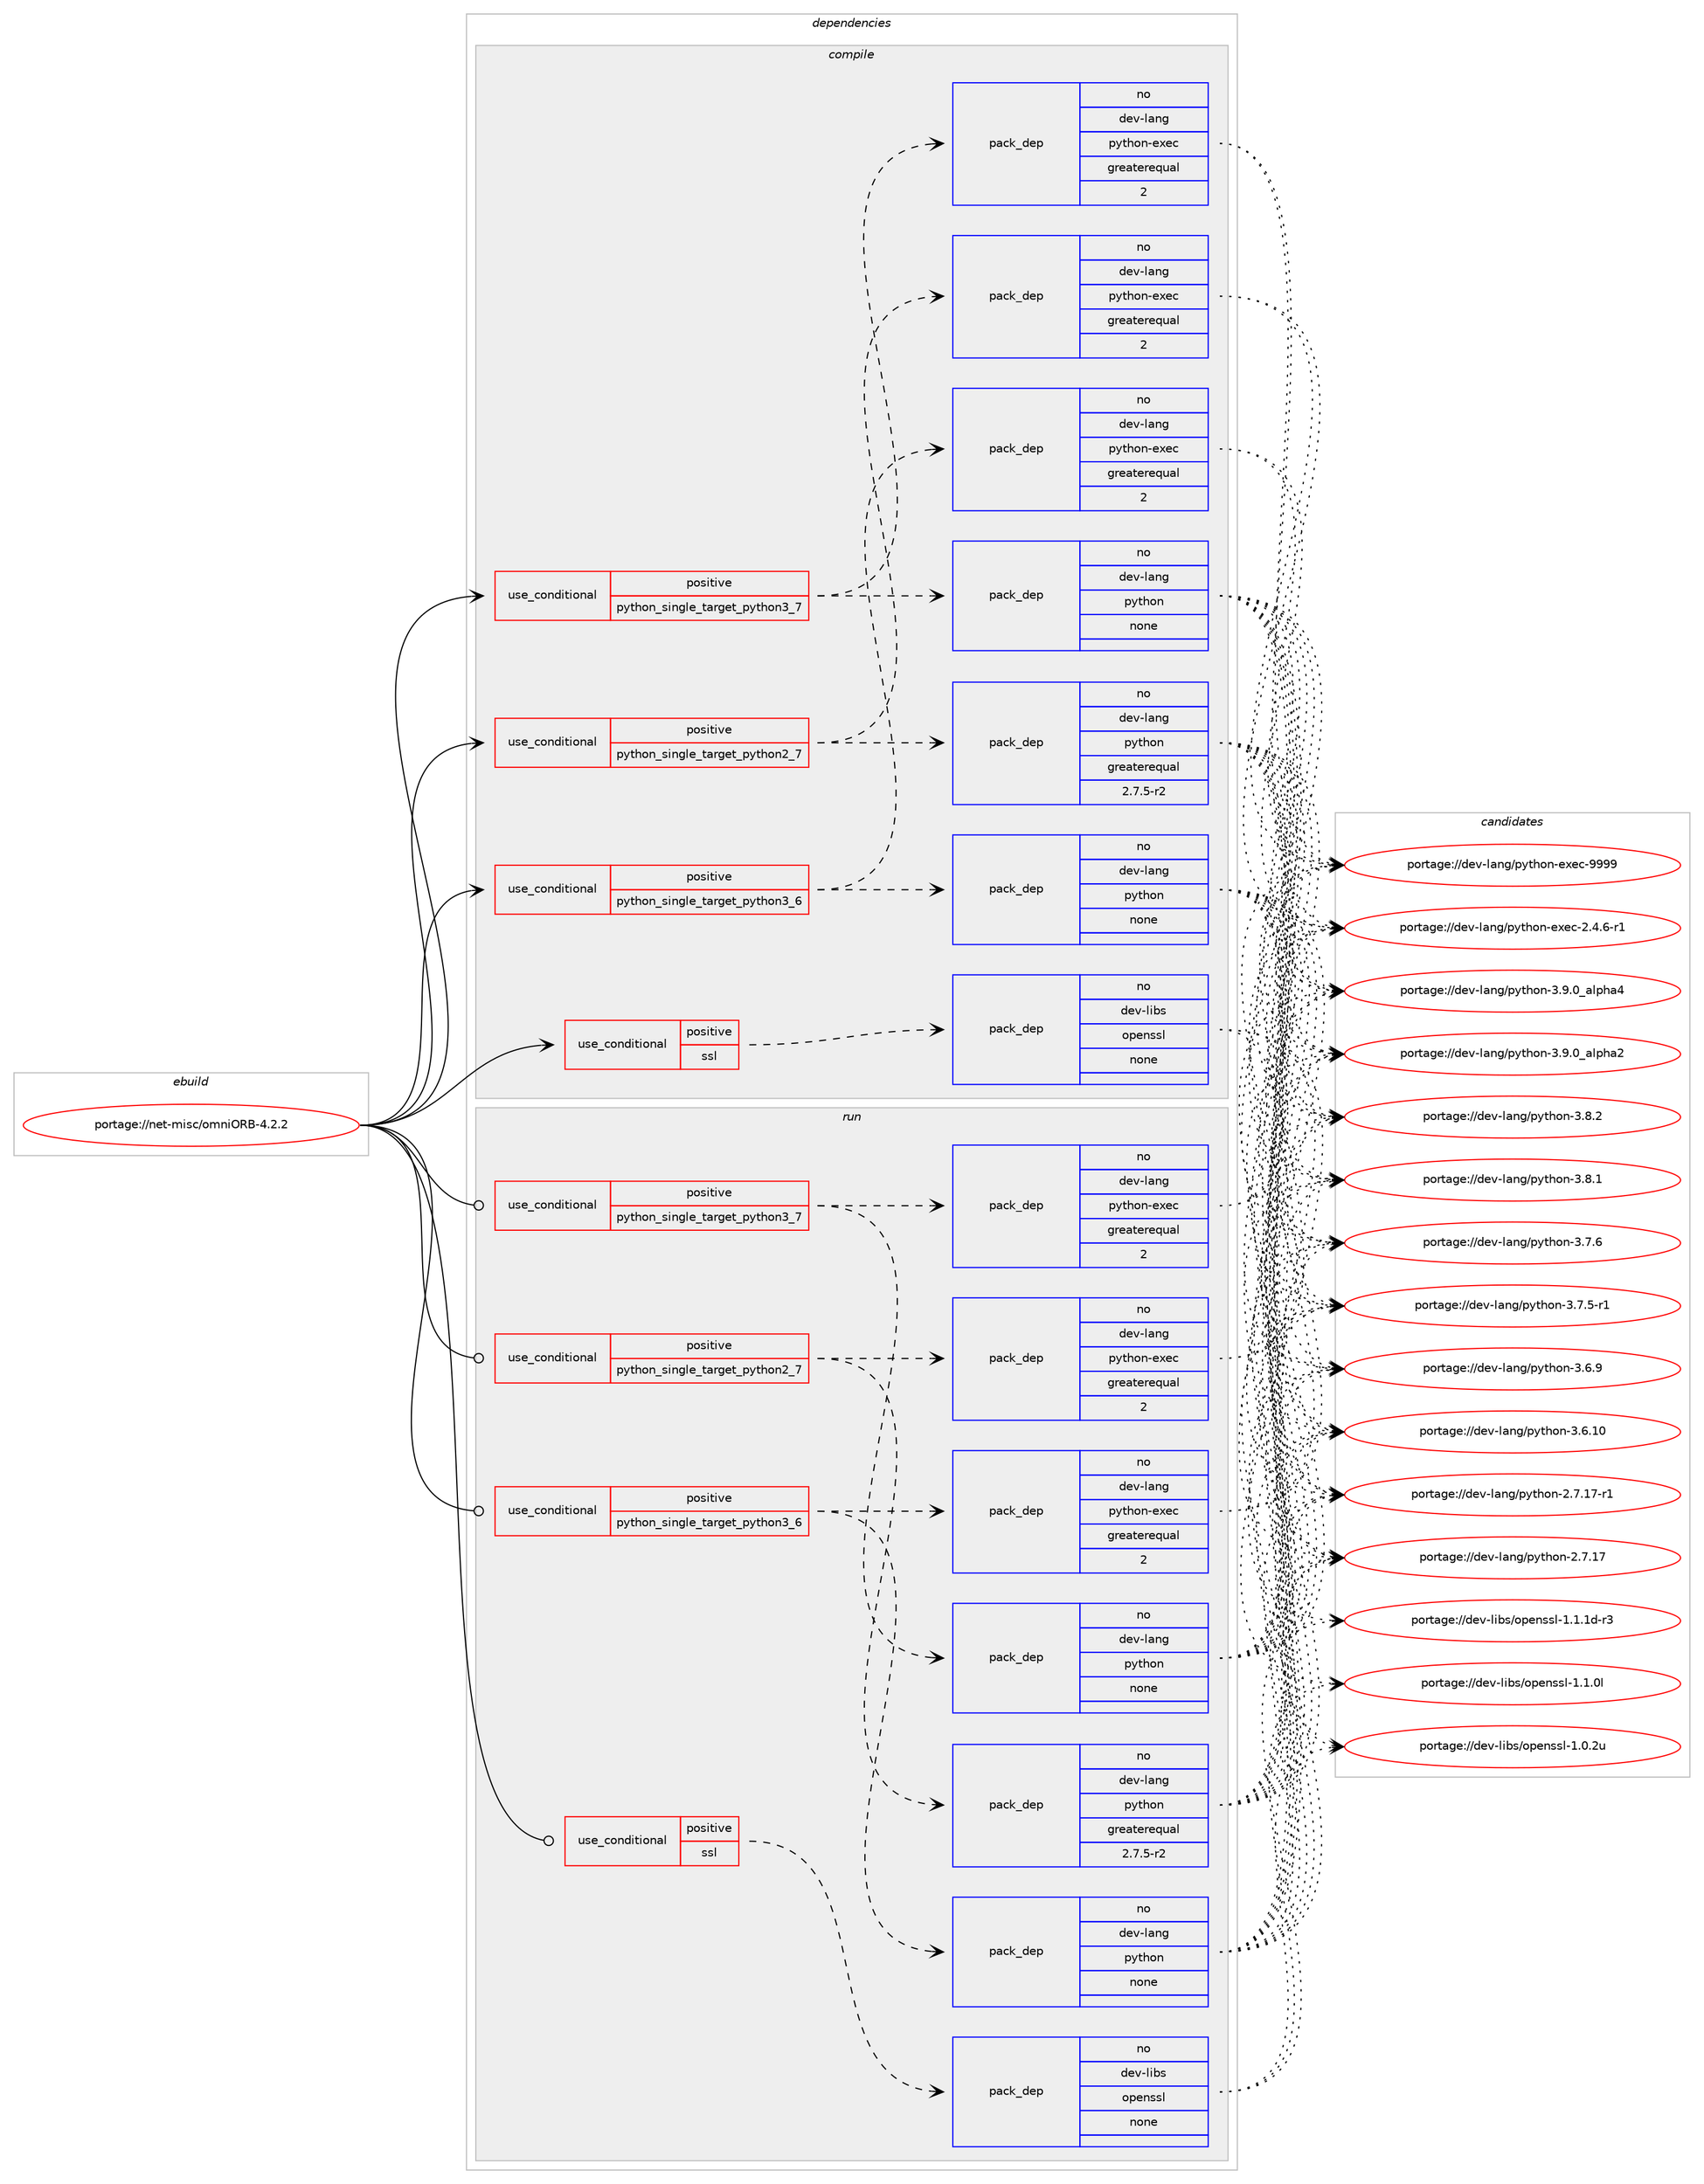 digraph prolog {

# *************
# Graph options
# *************

newrank=true;
concentrate=true;
compound=true;
graph [rankdir=LR,fontname=Helvetica,fontsize=10,ranksep=1.5];#, ranksep=2.5, nodesep=0.2];
edge  [arrowhead=vee];
node  [fontname=Helvetica,fontsize=10];

# **********
# The ebuild
# **********

subgraph cluster_leftcol {
color=gray;
rank=same;
label=<<i>ebuild</i>>;
id [label="portage://net-misc/omniORB-4.2.2", color=red, width=4, href="../net-misc/omniORB-4.2.2.svg"];
}

# ****************
# The dependencies
# ****************

subgraph cluster_midcol {
color=gray;
label=<<i>dependencies</i>>;
subgraph cluster_compile {
fillcolor="#eeeeee";
style=filled;
label=<<i>compile</i>>;
subgraph cond14579 {
dependency72504 [label=<<TABLE BORDER="0" CELLBORDER="1" CELLSPACING="0" CELLPADDING="4"><TR><TD ROWSPAN="3" CELLPADDING="10">use_conditional</TD></TR><TR><TD>positive</TD></TR><TR><TD>python_single_target_python2_7</TD></TR></TABLE>>, shape=none, color=red];
subgraph pack56494 {
dependency72505 [label=<<TABLE BORDER="0" CELLBORDER="1" CELLSPACING="0" CELLPADDING="4" WIDTH="220"><TR><TD ROWSPAN="6" CELLPADDING="30">pack_dep</TD></TR><TR><TD WIDTH="110">no</TD></TR><TR><TD>dev-lang</TD></TR><TR><TD>python</TD></TR><TR><TD>greaterequal</TD></TR><TR><TD>2.7.5-r2</TD></TR></TABLE>>, shape=none, color=blue];
}
dependency72504:e -> dependency72505:w [weight=20,style="dashed",arrowhead="vee"];
subgraph pack56495 {
dependency72506 [label=<<TABLE BORDER="0" CELLBORDER="1" CELLSPACING="0" CELLPADDING="4" WIDTH="220"><TR><TD ROWSPAN="6" CELLPADDING="30">pack_dep</TD></TR><TR><TD WIDTH="110">no</TD></TR><TR><TD>dev-lang</TD></TR><TR><TD>python-exec</TD></TR><TR><TD>greaterequal</TD></TR><TR><TD>2</TD></TR></TABLE>>, shape=none, color=blue];
}
dependency72504:e -> dependency72506:w [weight=20,style="dashed",arrowhead="vee"];
}
id:e -> dependency72504:w [weight=20,style="solid",arrowhead="vee"];
subgraph cond14580 {
dependency72507 [label=<<TABLE BORDER="0" CELLBORDER="1" CELLSPACING="0" CELLPADDING="4"><TR><TD ROWSPAN="3" CELLPADDING="10">use_conditional</TD></TR><TR><TD>positive</TD></TR><TR><TD>python_single_target_python3_6</TD></TR></TABLE>>, shape=none, color=red];
subgraph pack56496 {
dependency72508 [label=<<TABLE BORDER="0" CELLBORDER="1" CELLSPACING="0" CELLPADDING="4" WIDTH="220"><TR><TD ROWSPAN="6" CELLPADDING="30">pack_dep</TD></TR><TR><TD WIDTH="110">no</TD></TR><TR><TD>dev-lang</TD></TR><TR><TD>python</TD></TR><TR><TD>none</TD></TR><TR><TD></TD></TR></TABLE>>, shape=none, color=blue];
}
dependency72507:e -> dependency72508:w [weight=20,style="dashed",arrowhead="vee"];
subgraph pack56497 {
dependency72509 [label=<<TABLE BORDER="0" CELLBORDER="1" CELLSPACING="0" CELLPADDING="4" WIDTH="220"><TR><TD ROWSPAN="6" CELLPADDING="30">pack_dep</TD></TR><TR><TD WIDTH="110">no</TD></TR><TR><TD>dev-lang</TD></TR><TR><TD>python-exec</TD></TR><TR><TD>greaterequal</TD></TR><TR><TD>2</TD></TR></TABLE>>, shape=none, color=blue];
}
dependency72507:e -> dependency72509:w [weight=20,style="dashed",arrowhead="vee"];
}
id:e -> dependency72507:w [weight=20,style="solid",arrowhead="vee"];
subgraph cond14581 {
dependency72510 [label=<<TABLE BORDER="0" CELLBORDER="1" CELLSPACING="0" CELLPADDING="4"><TR><TD ROWSPAN="3" CELLPADDING="10">use_conditional</TD></TR><TR><TD>positive</TD></TR><TR><TD>python_single_target_python3_7</TD></TR></TABLE>>, shape=none, color=red];
subgraph pack56498 {
dependency72511 [label=<<TABLE BORDER="0" CELLBORDER="1" CELLSPACING="0" CELLPADDING="4" WIDTH="220"><TR><TD ROWSPAN="6" CELLPADDING="30">pack_dep</TD></TR><TR><TD WIDTH="110">no</TD></TR><TR><TD>dev-lang</TD></TR><TR><TD>python</TD></TR><TR><TD>none</TD></TR><TR><TD></TD></TR></TABLE>>, shape=none, color=blue];
}
dependency72510:e -> dependency72511:w [weight=20,style="dashed",arrowhead="vee"];
subgraph pack56499 {
dependency72512 [label=<<TABLE BORDER="0" CELLBORDER="1" CELLSPACING="0" CELLPADDING="4" WIDTH="220"><TR><TD ROWSPAN="6" CELLPADDING="30">pack_dep</TD></TR><TR><TD WIDTH="110">no</TD></TR><TR><TD>dev-lang</TD></TR><TR><TD>python-exec</TD></TR><TR><TD>greaterequal</TD></TR><TR><TD>2</TD></TR></TABLE>>, shape=none, color=blue];
}
dependency72510:e -> dependency72512:w [weight=20,style="dashed",arrowhead="vee"];
}
id:e -> dependency72510:w [weight=20,style="solid",arrowhead="vee"];
subgraph cond14582 {
dependency72513 [label=<<TABLE BORDER="0" CELLBORDER="1" CELLSPACING="0" CELLPADDING="4"><TR><TD ROWSPAN="3" CELLPADDING="10">use_conditional</TD></TR><TR><TD>positive</TD></TR><TR><TD>ssl</TD></TR></TABLE>>, shape=none, color=red];
subgraph pack56500 {
dependency72514 [label=<<TABLE BORDER="0" CELLBORDER="1" CELLSPACING="0" CELLPADDING="4" WIDTH="220"><TR><TD ROWSPAN="6" CELLPADDING="30">pack_dep</TD></TR><TR><TD WIDTH="110">no</TD></TR><TR><TD>dev-libs</TD></TR><TR><TD>openssl</TD></TR><TR><TD>none</TD></TR><TR><TD></TD></TR></TABLE>>, shape=none, color=blue];
}
dependency72513:e -> dependency72514:w [weight=20,style="dashed",arrowhead="vee"];
}
id:e -> dependency72513:w [weight=20,style="solid",arrowhead="vee"];
}
subgraph cluster_compileandrun {
fillcolor="#eeeeee";
style=filled;
label=<<i>compile and run</i>>;
}
subgraph cluster_run {
fillcolor="#eeeeee";
style=filled;
label=<<i>run</i>>;
subgraph cond14583 {
dependency72515 [label=<<TABLE BORDER="0" CELLBORDER="1" CELLSPACING="0" CELLPADDING="4"><TR><TD ROWSPAN="3" CELLPADDING="10">use_conditional</TD></TR><TR><TD>positive</TD></TR><TR><TD>python_single_target_python2_7</TD></TR></TABLE>>, shape=none, color=red];
subgraph pack56501 {
dependency72516 [label=<<TABLE BORDER="0" CELLBORDER="1" CELLSPACING="0" CELLPADDING="4" WIDTH="220"><TR><TD ROWSPAN="6" CELLPADDING="30">pack_dep</TD></TR><TR><TD WIDTH="110">no</TD></TR><TR><TD>dev-lang</TD></TR><TR><TD>python</TD></TR><TR><TD>greaterequal</TD></TR><TR><TD>2.7.5-r2</TD></TR></TABLE>>, shape=none, color=blue];
}
dependency72515:e -> dependency72516:w [weight=20,style="dashed",arrowhead="vee"];
subgraph pack56502 {
dependency72517 [label=<<TABLE BORDER="0" CELLBORDER="1" CELLSPACING="0" CELLPADDING="4" WIDTH="220"><TR><TD ROWSPAN="6" CELLPADDING="30">pack_dep</TD></TR><TR><TD WIDTH="110">no</TD></TR><TR><TD>dev-lang</TD></TR><TR><TD>python-exec</TD></TR><TR><TD>greaterequal</TD></TR><TR><TD>2</TD></TR></TABLE>>, shape=none, color=blue];
}
dependency72515:e -> dependency72517:w [weight=20,style="dashed",arrowhead="vee"];
}
id:e -> dependency72515:w [weight=20,style="solid",arrowhead="odot"];
subgraph cond14584 {
dependency72518 [label=<<TABLE BORDER="0" CELLBORDER="1" CELLSPACING="0" CELLPADDING="4"><TR><TD ROWSPAN="3" CELLPADDING="10">use_conditional</TD></TR><TR><TD>positive</TD></TR><TR><TD>python_single_target_python3_6</TD></TR></TABLE>>, shape=none, color=red];
subgraph pack56503 {
dependency72519 [label=<<TABLE BORDER="0" CELLBORDER="1" CELLSPACING="0" CELLPADDING="4" WIDTH="220"><TR><TD ROWSPAN="6" CELLPADDING="30">pack_dep</TD></TR><TR><TD WIDTH="110">no</TD></TR><TR><TD>dev-lang</TD></TR><TR><TD>python</TD></TR><TR><TD>none</TD></TR><TR><TD></TD></TR></TABLE>>, shape=none, color=blue];
}
dependency72518:e -> dependency72519:w [weight=20,style="dashed",arrowhead="vee"];
subgraph pack56504 {
dependency72520 [label=<<TABLE BORDER="0" CELLBORDER="1" CELLSPACING="0" CELLPADDING="4" WIDTH="220"><TR><TD ROWSPAN="6" CELLPADDING="30">pack_dep</TD></TR><TR><TD WIDTH="110">no</TD></TR><TR><TD>dev-lang</TD></TR><TR><TD>python-exec</TD></TR><TR><TD>greaterequal</TD></TR><TR><TD>2</TD></TR></TABLE>>, shape=none, color=blue];
}
dependency72518:e -> dependency72520:w [weight=20,style="dashed",arrowhead="vee"];
}
id:e -> dependency72518:w [weight=20,style="solid",arrowhead="odot"];
subgraph cond14585 {
dependency72521 [label=<<TABLE BORDER="0" CELLBORDER="1" CELLSPACING="0" CELLPADDING="4"><TR><TD ROWSPAN="3" CELLPADDING="10">use_conditional</TD></TR><TR><TD>positive</TD></TR><TR><TD>python_single_target_python3_7</TD></TR></TABLE>>, shape=none, color=red];
subgraph pack56505 {
dependency72522 [label=<<TABLE BORDER="0" CELLBORDER="1" CELLSPACING="0" CELLPADDING="4" WIDTH="220"><TR><TD ROWSPAN="6" CELLPADDING="30">pack_dep</TD></TR><TR><TD WIDTH="110">no</TD></TR><TR><TD>dev-lang</TD></TR><TR><TD>python</TD></TR><TR><TD>none</TD></TR><TR><TD></TD></TR></TABLE>>, shape=none, color=blue];
}
dependency72521:e -> dependency72522:w [weight=20,style="dashed",arrowhead="vee"];
subgraph pack56506 {
dependency72523 [label=<<TABLE BORDER="0" CELLBORDER="1" CELLSPACING="0" CELLPADDING="4" WIDTH="220"><TR><TD ROWSPAN="6" CELLPADDING="30">pack_dep</TD></TR><TR><TD WIDTH="110">no</TD></TR><TR><TD>dev-lang</TD></TR><TR><TD>python-exec</TD></TR><TR><TD>greaterequal</TD></TR><TR><TD>2</TD></TR></TABLE>>, shape=none, color=blue];
}
dependency72521:e -> dependency72523:w [weight=20,style="dashed",arrowhead="vee"];
}
id:e -> dependency72521:w [weight=20,style="solid",arrowhead="odot"];
subgraph cond14586 {
dependency72524 [label=<<TABLE BORDER="0" CELLBORDER="1" CELLSPACING="0" CELLPADDING="4"><TR><TD ROWSPAN="3" CELLPADDING="10">use_conditional</TD></TR><TR><TD>positive</TD></TR><TR><TD>ssl</TD></TR></TABLE>>, shape=none, color=red];
subgraph pack56507 {
dependency72525 [label=<<TABLE BORDER="0" CELLBORDER="1" CELLSPACING="0" CELLPADDING="4" WIDTH="220"><TR><TD ROWSPAN="6" CELLPADDING="30">pack_dep</TD></TR><TR><TD WIDTH="110">no</TD></TR><TR><TD>dev-libs</TD></TR><TR><TD>openssl</TD></TR><TR><TD>none</TD></TR><TR><TD></TD></TR></TABLE>>, shape=none, color=blue];
}
dependency72524:e -> dependency72525:w [weight=20,style="dashed",arrowhead="vee"];
}
id:e -> dependency72524:w [weight=20,style="solid",arrowhead="odot"];
}
}

# **************
# The candidates
# **************

subgraph cluster_choices {
rank=same;
color=gray;
label=<<i>candidates</i>>;

subgraph choice56494 {
color=black;
nodesep=1;
choice10010111845108971101034711212111610411111045514657464895971081121049752 [label="portage://dev-lang/python-3.9.0_alpha4", color=red, width=4,href="../dev-lang/python-3.9.0_alpha4.svg"];
choice10010111845108971101034711212111610411111045514657464895971081121049750 [label="portage://dev-lang/python-3.9.0_alpha2", color=red, width=4,href="../dev-lang/python-3.9.0_alpha2.svg"];
choice100101118451089711010347112121116104111110455146564650 [label="portage://dev-lang/python-3.8.2", color=red, width=4,href="../dev-lang/python-3.8.2.svg"];
choice100101118451089711010347112121116104111110455146564649 [label="portage://dev-lang/python-3.8.1", color=red, width=4,href="../dev-lang/python-3.8.1.svg"];
choice100101118451089711010347112121116104111110455146554654 [label="portage://dev-lang/python-3.7.6", color=red, width=4,href="../dev-lang/python-3.7.6.svg"];
choice1001011184510897110103471121211161041111104551465546534511449 [label="portage://dev-lang/python-3.7.5-r1", color=red, width=4,href="../dev-lang/python-3.7.5-r1.svg"];
choice100101118451089711010347112121116104111110455146544657 [label="portage://dev-lang/python-3.6.9", color=red, width=4,href="../dev-lang/python-3.6.9.svg"];
choice10010111845108971101034711212111610411111045514654464948 [label="portage://dev-lang/python-3.6.10", color=red, width=4,href="../dev-lang/python-3.6.10.svg"];
choice100101118451089711010347112121116104111110455046554649554511449 [label="portage://dev-lang/python-2.7.17-r1", color=red, width=4,href="../dev-lang/python-2.7.17-r1.svg"];
choice10010111845108971101034711212111610411111045504655464955 [label="portage://dev-lang/python-2.7.17", color=red, width=4,href="../dev-lang/python-2.7.17.svg"];
dependency72505:e -> choice10010111845108971101034711212111610411111045514657464895971081121049752:w [style=dotted,weight="100"];
dependency72505:e -> choice10010111845108971101034711212111610411111045514657464895971081121049750:w [style=dotted,weight="100"];
dependency72505:e -> choice100101118451089711010347112121116104111110455146564650:w [style=dotted,weight="100"];
dependency72505:e -> choice100101118451089711010347112121116104111110455146564649:w [style=dotted,weight="100"];
dependency72505:e -> choice100101118451089711010347112121116104111110455146554654:w [style=dotted,weight="100"];
dependency72505:e -> choice1001011184510897110103471121211161041111104551465546534511449:w [style=dotted,weight="100"];
dependency72505:e -> choice100101118451089711010347112121116104111110455146544657:w [style=dotted,weight="100"];
dependency72505:e -> choice10010111845108971101034711212111610411111045514654464948:w [style=dotted,weight="100"];
dependency72505:e -> choice100101118451089711010347112121116104111110455046554649554511449:w [style=dotted,weight="100"];
dependency72505:e -> choice10010111845108971101034711212111610411111045504655464955:w [style=dotted,weight="100"];
}
subgraph choice56495 {
color=black;
nodesep=1;
choice10010111845108971101034711212111610411111045101120101994557575757 [label="portage://dev-lang/python-exec-9999", color=red, width=4,href="../dev-lang/python-exec-9999.svg"];
choice10010111845108971101034711212111610411111045101120101994550465246544511449 [label="portage://dev-lang/python-exec-2.4.6-r1", color=red, width=4,href="../dev-lang/python-exec-2.4.6-r1.svg"];
dependency72506:e -> choice10010111845108971101034711212111610411111045101120101994557575757:w [style=dotted,weight="100"];
dependency72506:e -> choice10010111845108971101034711212111610411111045101120101994550465246544511449:w [style=dotted,weight="100"];
}
subgraph choice56496 {
color=black;
nodesep=1;
choice10010111845108971101034711212111610411111045514657464895971081121049752 [label="portage://dev-lang/python-3.9.0_alpha4", color=red, width=4,href="../dev-lang/python-3.9.0_alpha4.svg"];
choice10010111845108971101034711212111610411111045514657464895971081121049750 [label="portage://dev-lang/python-3.9.0_alpha2", color=red, width=4,href="../dev-lang/python-3.9.0_alpha2.svg"];
choice100101118451089711010347112121116104111110455146564650 [label="portage://dev-lang/python-3.8.2", color=red, width=4,href="../dev-lang/python-3.8.2.svg"];
choice100101118451089711010347112121116104111110455146564649 [label="portage://dev-lang/python-3.8.1", color=red, width=4,href="../dev-lang/python-3.8.1.svg"];
choice100101118451089711010347112121116104111110455146554654 [label="portage://dev-lang/python-3.7.6", color=red, width=4,href="../dev-lang/python-3.7.6.svg"];
choice1001011184510897110103471121211161041111104551465546534511449 [label="portage://dev-lang/python-3.7.5-r1", color=red, width=4,href="../dev-lang/python-3.7.5-r1.svg"];
choice100101118451089711010347112121116104111110455146544657 [label="portage://dev-lang/python-3.6.9", color=red, width=4,href="../dev-lang/python-3.6.9.svg"];
choice10010111845108971101034711212111610411111045514654464948 [label="portage://dev-lang/python-3.6.10", color=red, width=4,href="../dev-lang/python-3.6.10.svg"];
choice100101118451089711010347112121116104111110455046554649554511449 [label="portage://dev-lang/python-2.7.17-r1", color=red, width=4,href="../dev-lang/python-2.7.17-r1.svg"];
choice10010111845108971101034711212111610411111045504655464955 [label="portage://dev-lang/python-2.7.17", color=red, width=4,href="../dev-lang/python-2.7.17.svg"];
dependency72508:e -> choice10010111845108971101034711212111610411111045514657464895971081121049752:w [style=dotted,weight="100"];
dependency72508:e -> choice10010111845108971101034711212111610411111045514657464895971081121049750:w [style=dotted,weight="100"];
dependency72508:e -> choice100101118451089711010347112121116104111110455146564650:w [style=dotted,weight="100"];
dependency72508:e -> choice100101118451089711010347112121116104111110455146564649:w [style=dotted,weight="100"];
dependency72508:e -> choice100101118451089711010347112121116104111110455146554654:w [style=dotted,weight="100"];
dependency72508:e -> choice1001011184510897110103471121211161041111104551465546534511449:w [style=dotted,weight="100"];
dependency72508:e -> choice100101118451089711010347112121116104111110455146544657:w [style=dotted,weight="100"];
dependency72508:e -> choice10010111845108971101034711212111610411111045514654464948:w [style=dotted,weight="100"];
dependency72508:e -> choice100101118451089711010347112121116104111110455046554649554511449:w [style=dotted,weight="100"];
dependency72508:e -> choice10010111845108971101034711212111610411111045504655464955:w [style=dotted,weight="100"];
}
subgraph choice56497 {
color=black;
nodesep=1;
choice10010111845108971101034711212111610411111045101120101994557575757 [label="portage://dev-lang/python-exec-9999", color=red, width=4,href="../dev-lang/python-exec-9999.svg"];
choice10010111845108971101034711212111610411111045101120101994550465246544511449 [label="portage://dev-lang/python-exec-2.4.6-r1", color=red, width=4,href="../dev-lang/python-exec-2.4.6-r1.svg"];
dependency72509:e -> choice10010111845108971101034711212111610411111045101120101994557575757:w [style=dotted,weight="100"];
dependency72509:e -> choice10010111845108971101034711212111610411111045101120101994550465246544511449:w [style=dotted,weight="100"];
}
subgraph choice56498 {
color=black;
nodesep=1;
choice10010111845108971101034711212111610411111045514657464895971081121049752 [label="portage://dev-lang/python-3.9.0_alpha4", color=red, width=4,href="../dev-lang/python-3.9.0_alpha4.svg"];
choice10010111845108971101034711212111610411111045514657464895971081121049750 [label="portage://dev-lang/python-3.9.0_alpha2", color=red, width=4,href="../dev-lang/python-3.9.0_alpha2.svg"];
choice100101118451089711010347112121116104111110455146564650 [label="portage://dev-lang/python-3.8.2", color=red, width=4,href="../dev-lang/python-3.8.2.svg"];
choice100101118451089711010347112121116104111110455146564649 [label="portage://dev-lang/python-3.8.1", color=red, width=4,href="../dev-lang/python-3.8.1.svg"];
choice100101118451089711010347112121116104111110455146554654 [label="portage://dev-lang/python-3.7.6", color=red, width=4,href="../dev-lang/python-3.7.6.svg"];
choice1001011184510897110103471121211161041111104551465546534511449 [label="portage://dev-lang/python-3.7.5-r1", color=red, width=4,href="../dev-lang/python-3.7.5-r1.svg"];
choice100101118451089711010347112121116104111110455146544657 [label="portage://dev-lang/python-3.6.9", color=red, width=4,href="../dev-lang/python-3.6.9.svg"];
choice10010111845108971101034711212111610411111045514654464948 [label="portage://dev-lang/python-3.6.10", color=red, width=4,href="../dev-lang/python-3.6.10.svg"];
choice100101118451089711010347112121116104111110455046554649554511449 [label="portage://dev-lang/python-2.7.17-r1", color=red, width=4,href="../dev-lang/python-2.7.17-r1.svg"];
choice10010111845108971101034711212111610411111045504655464955 [label="portage://dev-lang/python-2.7.17", color=red, width=4,href="../dev-lang/python-2.7.17.svg"];
dependency72511:e -> choice10010111845108971101034711212111610411111045514657464895971081121049752:w [style=dotted,weight="100"];
dependency72511:e -> choice10010111845108971101034711212111610411111045514657464895971081121049750:w [style=dotted,weight="100"];
dependency72511:e -> choice100101118451089711010347112121116104111110455146564650:w [style=dotted,weight="100"];
dependency72511:e -> choice100101118451089711010347112121116104111110455146564649:w [style=dotted,weight="100"];
dependency72511:e -> choice100101118451089711010347112121116104111110455146554654:w [style=dotted,weight="100"];
dependency72511:e -> choice1001011184510897110103471121211161041111104551465546534511449:w [style=dotted,weight="100"];
dependency72511:e -> choice100101118451089711010347112121116104111110455146544657:w [style=dotted,weight="100"];
dependency72511:e -> choice10010111845108971101034711212111610411111045514654464948:w [style=dotted,weight="100"];
dependency72511:e -> choice100101118451089711010347112121116104111110455046554649554511449:w [style=dotted,weight="100"];
dependency72511:e -> choice10010111845108971101034711212111610411111045504655464955:w [style=dotted,weight="100"];
}
subgraph choice56499 {
color=black;
nodesep=1;
choice10010111845108971101034711212111610411111045101120101994557575757 [label="portage://dev-lang/python-exec-9999", color=red, width=4,href="../dev-lang/python-exec-9999.svg"];
choice10010111845108971101034711212111610411111045101120101994550465246544511449 [label="portage://dev-lang/python-exec-2.4.6-r1", color=red, width=4,href="../dev-lang/python-exec-2.4.6-r1.svg"];
dependency72512:e -> choice10010111845108971101034711212111610411111045101120101994557575757:w [style=dotted,weight="100"];
dependency72512:e -> choice10010111845108971101034711212111610411111045101120101994550465246544511449:w [style=dotted,weight="100"];
}
subgraph choice56500 {
color=black;
nodesep=1;
choice1001011184510810598115471111121011101151151084549464946491004511451 [label="portage://dev-libs/openssl-1.1.1d-r3", color=red, width=4,href="../dev-libs/openssl-1.1.1d-r3.svg"];
choice100101118451081059811547111112101110115115108454946494648108 [label="portage://dev-libs/openssl-1.1.0l", color=red, width=4,href="../dev-libs/openssl-1.1.0l.svg"];
choice100101118451081059811547111112101110115115108454946484650117 [label="portage://dev-libs/openssl-1.0.2u", color=red, width=4,href="../dev-libs/openssl-1.0.2u.svg"];
dependency72514:e -> choice1001011184510810598115471111121011101151151084549464946491004511451:w [style=dotted,weight="100"];
dependency72514:e -> choice100101118451081059811547111112101110115115108454946494648108:w [style=dotted,weight="100"];
dependency72514:e -> choice100101118451081059811547111112101110115115108454946484650117:w [style=dotted,weight="100"];
}
subgraph choice56501 {
color=black;
nodesep=1;
choice10010111845108971101034711212111610411111045514657464895971081121049752 [label="portage://dev-lang/python-3.9.0_alpha4", color=red, width=4,href="../dev-lang/python-3.9.0_alpha4.svg"];
choice10010111845108971101034711212111610411111045514657464895971081121049750 [label="portage://dev-lang/python-3.9.0_alpha2", color=red, width=4,href="../dev-lang/python-3.9.0_alpha2.svg"];
choice100101118451089711010347112121116104111110455146564650 [label="portage://dev-lang/python-3.8.2", color=red, width=4,href="../dev-lang/python-3.8.2.svg"];
choice100101118451089711010347112121116104111110455146564649 [label="portage://dev-lang/python-3.8.1", color=red, width=4,href="../dev-lang/python-3.8.1.svg"];
choice100101118451089711010347112121116104111110455146554654 [label="portage://dev-lang/python-3.7.6", color=red, width=4,href="../dev-lang/python-3.7.6.svg"];
choice1001011184510897110103471121211161041111104551465546534511449 [label="portage://dev-lang/python-3.7.5-r1", color=red, width=4,href="../dev-lang/python-3.7.5-r1.svg"];
choice100101118451089711010347112121116104111110455146544657 [label="portage://dev-lang/python-3.6.9", color=red, width=4,href="../dev-lang/python-3.6.9.svg"];
choice10010111845108971101034711212111610411111045514654464948 [label="portage://dev-lang/python-3.6.10", color=red, width=4,href="../dev-lang/python-3.6.10.svg"];
choice100101118451089711010347112121116104111110455046554649554511449 [label="portage://dev-lang/python-2.7.17-r1", color=red, width=4,href="../dev-lang/python-2.7.17-r1.svg"];
choice10010111845108971101034711212111610411111045504655464955 [label="portage://dev-lang/python-2.7.17", color=red, width=4,href="../dev-lang/python-2.7.17.svg"];
dependency72516:e -> choice10010111845108971101034711212111610411111045514657464895971081121049752:w [style=dotted,weight="100"];
dependency72516:e -> choice10010111845108971101034711212111610411111045514657464895971081121049750:w [style=dotted,weight="100"];
dependency72516:e -> choice100101118451089711010347112121116104111110455146564650:w [style=dotted,weight="100"];
dependency72516:e -> choice100101118451089711010347112121116104111110455146564649:w [style=dotted,weight="100"];
dependency72516:e -> choice100101118451089711010347112121116104111110455146554654:w [style=dotted,weight="100"];
dependency72516:e -> choice1001011184510897110103471121211161041111104551465546534511449:w [style=dotted,weight="100"];
dependency72516:e -> choice100101118451089711010347112121116104111110455146544657:w [style=dotted,weight="100"];
dependency72516:e -> choice10010111845108971101034711212111610411111045514654464948:w [style=dotted,weight="100"];
dependency72516:e -> choice100101118451089711010347112121116104111110455046554649554511449:w [style=dotted,weight="100"];
dependency72516:e -> choice10010111845108971101034711212111610411111045504655464955:w [style=dotted,weight="100"];
}
subgraph choice56502 {
color=black;
nodesep=1;
choice10010111845108971101034711212111610411111045101120101994557575757 [label="portage://dev-lang/python-exec-9999", color=red, width=4,href="../dev-lang/python-exec-9999.svg"];
choice10010111845108971101034711212111610411111045101120101994550465246544511449 [label="portage://dev-lang/python-exec-2.4.6-r1", color=red, width=4,href="../dev-lang/python-exec-2.4.6-r1.svg"];
dependency72517:e -> choice10010111845108971101034711212111610411111045101120101994557575757:w [style=dotted,weight="100"];
dependency72517:e -> choice10010111845108971101034711212111610411111045101120101994550465246544511449:w [style=dotted,weight="100"];
}
subgraph choice56503 {
color=black;
nodesep=1;
choice10010111845108971101034711212111610411111045514657464895971081121049752 [label="portage://dev-lang/python-3.9.0_alpha4", color=red, width=4,href="../dev-lang/python-3.9.0_alpha4.svg"];
choice10010111845108971101034711212111610411111045514657464895971081121049750 [label="portage://dev-lang/python-3.9.0_alpha2", color=red, width=4,href="../dev-lang/python-3.9.0_alpha2.svg"];
choice100101118451089711010347112121116104111110455146564650 [label="portage://dev-lang/python-3.8.2", color=red, width=4,href="../dev-lang/python-3.8.2.svg"];
choice100101118451089711010347112121116104111110455146564649 [label="portage://dev-lang/python-3.8.1", color=red, width=4,href="../dev-lang/python-3.8.1.svg"];
choice100101118451089711010347112121116104111110455146554654 [label="portage://dev-lang/python-3.7.6", color=red, width=4,href="../dev-lang/python-3.7.6.svg"];
choice1001011184510897110103471121211161041111104551465546534511449 [label="portage://dev-lang/python-3.7.5-r1", color=red, width=4,href="../dev-lang/python-3.7.5-r1.svg"];
choice100101118451089711010347112121116104111110455146544657 [label="portage://dev-lang/python-3.6.9", color=red, width=4,href="../dev-lang/python-3.6.9.svg"];
choice10010111845108971101034711212111610411111045514654464948 [label="portage://dev-lang/python-3.6.10", color=red, width=4,href="../dev-lang/python-3.6.10.svg"];
choice100101118451089711010347112121116104111110455046554649554511449 [label="portage://dev-lang/python-2.7.17-r1", color=red, width=4,href="../dev-lang/python-2.7.17-r1.svg"];
choice10010111845108971101034711212111610411111045504655464955 [label="portage://dev-lang/python-2.7.17", color=red, width=4,href="../dev-lang/python-2.7.17.svg"];
dependency72519:e -> choice10010111845108971101034711212111610411111045514657464895971081121049752:w [style=dotted,weight="100"];
dependency72519:e -> choice10010111845108971101034711212111610411111045514657464895971081121049750:w [style=dotted,weight="100"];
dependency72519:e -> choice100101118451089711010347112121116104111110455146564650:w [style=dotted,weight="100"];
dependency72519:e -> choice100101118451089711010347112121116104111110455146564649:w [style=dotted,weight="100"];
dependency72519:e -> choice100101118451089711010347112121116104111110455146554654:w [style=dotted,weight="100"];
dependency72519:e -> choice1001011184510897110103471121211161041111104551465546534511449:w [style=dotted,weight="100"];
dependency72519:e -> choice100101118451089711010347112121116104111110455146544657:w [style=dotted,weight="100"];
dependency72519:e -> choice10010111845108971101034711212111610411111045514654464948:w [style=dotted,weight="100"];
dependency72519:e -> choice100101118451089711010347112121116104111110455046554649554511449:w [style=dotted,weight="100"];
dependency72519:e -> choice10010111845108971101034711212111610411111045504655464955:w [style=dotted,weight="100"];
}
subgraph choice56504 {
color=black;
nodesep=1;
choice10010111845108971101034711212111610411111045101120101994557575757 [label="portage://dev-lang/python-exec-9999", color=red, width=4,href="../dev-lang/python-exec-9999.svg"];
choice10010111845108971101034711212111610411111045101120101994550465246544511449 [label="portage://dev-lang/python-exec-2.4.6-r1", color=red, width=4,href="../dev-lang/python-exec-2.4.6-r1.svg"];
dependency72520:e -> choice10010111845108971101034711212111610411111045101120101994557575757:w [style=dotted,weight="100"];
dependency72520:e -> choice10010111845108971101034711212111610411111045101120101994550465246544511449:w [style=dotted,weight="100"];
}
subgraph choice56505 {
color=black;
nodesep=1;
choice10010111845108971101034711212111610411111045514657464895971081121049752 [label="portage://dev-lang/python-3.9.0_alpha4", color=red, width=4,href="../dev-lang/python-3.9.0_alpha4.svg"];
choice10010111845108971101034711212111610411111045514657464895971081121049750 [label="portage://dev-lang/python-3.9.0_alpha2", color=red, width=4,href="../dev-lang/python-3.9.0_alpha2.svg"];
choice100101118451089711010347112121116104111110455146564650 [label="portage://dev-lang/python-3.8.2", color=red, width=4,href="../dev-lang/python-3.8.2.svg"];
choice100101118451089711010347112121116104111110455146564649 [label="portage://dev-lang/python-3.8.1", color=red, width=4,href="../dev-lang/python-3.8.1.svg"];
choice100101118451089711010347112121116104111110455146554654 [label="portage://dev-lang/python-3.7.6", color=red, width=4,href="../dev-lang/python-3.7.6.svg"];
choice1001011184510897110103471121211161041111104551465546534511449 [label="portage://dev-lang/python-3.7.5-r1", color=red, width=4,href="../dev-lang/python-3.7.5-r1.svg"];
choice100101118451089711010347112121116104111110455146544657 [label="portage://dev-lang/python-3.6.9", color=red, width=4,href="../dev-lang/python-3.6.9.svg"];
choice10010111845108971101034711212111610411111045514654464948 [label="portage://dev-lang/python-3.6.10", color=red, width=4,href="../dev-lang/python-3.6.10.svg"];
choice100101118451089711010347112121116104111110455046554649554511449 [label="portage://dev-lang/python-2.7.17-r1", color=red, width=4,href="../dev-lang/python-2.7.17-r1.svg"];
choice10010111845108971101034711212111610411111045504655464955 [label="portage://dev-lang/python-2.7.17", color=red, width=4,href="../dev-lang/python-2.7.17.svg"];
dependency72522:e -> choice10010111845108971101034711212111610411111045514657464895971081121049752:w [style=dotted,weight="100"];
dependency72522:e -> choice10010111845108971101034711212111610411111045514657464895971081121049750:w [style=dotted,weight="100"];
dependency72522:e -> choice100101118451089711010347112121116104111110455146564650:w [style=dotted,weight="100"];
dependency72522:e -> choice100101118451089711010347112121116104111110455146564649:w [style=dotted,weight="100"];
dependency72522:e -> choice100101118451089711010347112121116104111110455146554654:w [style=dotted,weight="100"];
dependency72522:e -> choice1001011184510897110103471121211161041111104551465546534511449:w [style=dotted,weight="100"];
dependency72522:e -> choice100101118451089711010347112121116104111110455146544657:w [style=dotted,weight="100"];
dependency72522:e -> choice10010111845108971101034711212111610411111045514654464948:w [style=dotted,weight="100"];
dependency72522:e -> choice100101118451089711010347112121116104111110455046554649554511449:w [style=dotted,weight="100"];
dependency72522:e -> choice10010111845108971101034711212111610411111045504655464955:w [style=dotted,weight="100"];
}
subgraph choice56506 {
color=black;
nodesep=1;
choice10010111845108971101034711212111610411111045101120101994557575757 [label="portage://dev-lang/python-exec-9999", color=red, width=4,href="../dev-lang/python-exec-9999.svg"];
choice10010111845108971101034711212111610411111045101120101994550465246544511449 [label="portage://dev-lang/python-exec-2.4.6-r1", color=red, width=4,href="../dev-lang/python-exec-2.4.6-r1.svg"];
dependency72523:e -> choice10010111845108971101034711212111610411111045101120101994557575757:w [style=dotted,weight="100"];
dependency72523:e -> choice10010111845108971101034711212111610411111045101120101994550465246544511449:w [style=dotted,weight="100"];
}
subgraph choice56507 {
color=black;
nodesep=1;
choice1001011184510810598115471111121011101151151084549464946491004511451 [label="portage://dev-libs/openssl-1.1.1d-r3", color=red, width=4,href="../dev-libs/openssl-1.1.1d-r3.svg"];
choice100101118451081059811547111112101110115115108454946494648108 [label="portage://dev-libs/openssl-1.1.0l", color=red, width=4,href="../dev-libs/openssl-1.1.0l.svg"];
choice100101118451081059811547111112101110115115108454946484650117 [label="portage://dev-libs/openssl-1.0.2u", color=red, width=4,href="../dev-libs/openssl-1.0.2u.svg"];
dependency72525:e -> choice1001011184510810598115471111121011101151151084549464946491004511451:w [style=dotted,weight="100"];
dependency72525:e -> choice100101118451081059811547111112101110115115108454946494648108:w [style=dotted,weight="100"];
dependency72525:e -> choice100101118451081059811547111112101110115115108454946484650117:w [style=dotted,weight="100"];
}
}

}

